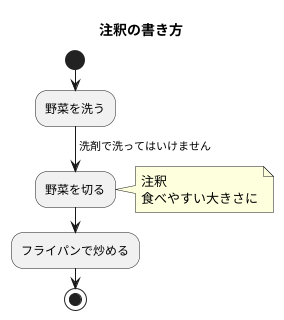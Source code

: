 @startuml 注釈
title 注釈の書き方
start
:野菜を洗う;
-> 洗剤で洗ってはいけません;
:野菜を切る;
note right
注釈
食べやすい大きさに
end note
:フライパンで炒める;
stop
@enduml